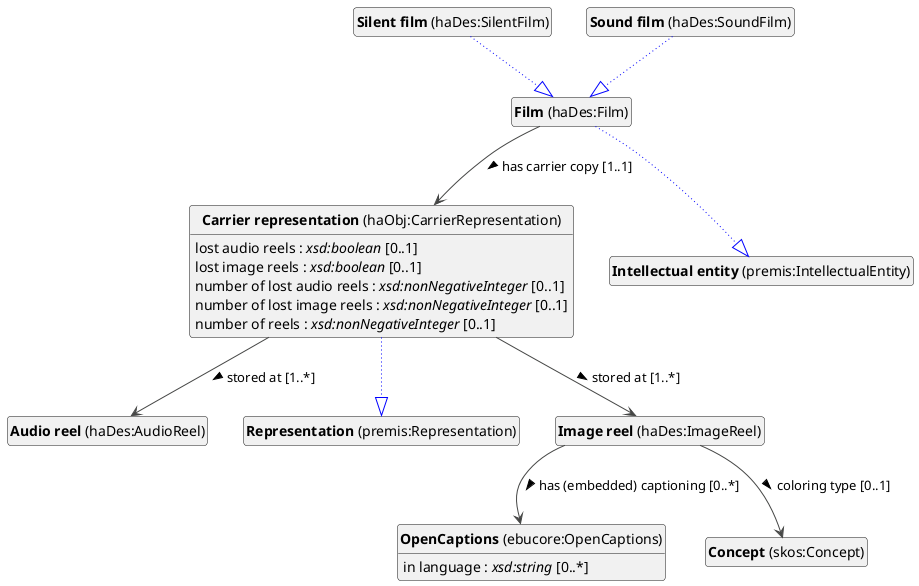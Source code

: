 @startuml
!theme vibrant
skinparam classFontSize 14
!define LIGHTORANGE
skinparam componentStyle uml2
skinparam wrapMessageWidth 1000
skinparam wrapWidth 1000
' skinparam ArrowColor #Maroon
' Remove shadows
skinparam shadowing false
'skinparam linetype polyline
skinparam ArrowMessageAlignment left
top to bottom direction


class "<b>OpenCaptions</b> (ebucore:OpenCaptions)" as ebucore_OpenCaptions [[#ebucore%3AOpenCaptions]]
class "<b>Audio reel</b> (haDes:AudioReel)" as haDes_AudioReel [[#haDes%3AAudioReel]]
class "<b>Carrier representation</b> (haObj:CarrierRepresentation)" as haObj_CarrierRepresentation [[../../audiovisual/en#haObj%3ACarrierRepresentation]]
class "<b>Representation</b> (premis:Representation)" as premis_Representation [[#premis%3ARepresentation]]
class "<b>Concept</b> (skos:Concept)" as skos_Concept [[../../terms/en#skos%3AConcept]]
class "<b>Film</b> (haDes:Film)" as haDes_Film [[#haDes%3AFilm]]
class "<b>Intellectual entity</b> (premis:IntellectualEntity)" as premis_IntellectualEntity [[#premis%3AIntellectualEntity]]
class "<b>Image reel</b> (haDes:ImageReel)" as haDes_ImageReel [[#haDes%3AImageReel]]
class "<b>Silent film</b> (haDes:SilentFilm)" as haDes_SilentFilm [[#haDes%3ASilentFilm]]
class "<b>Film</b> (haDes:Film)" as haDes_Film [[#haDes%3AFilm]]
class "<b>Sound film</b> (haDes:SoundFilm)" as haDes_SoundFilm [[#haDes%3ASoundFilm]]
class "<b>Film</b> (haDes:Film)" as haDes_Film [[#haDes%3AFilm]]


ebucore_OpenCaptions : in language : <i>xsd:string</i> [0..*]




haObj_CarrierRepresentation --|> premis_Representation #blue;line.dotted;text:blue

haObj_CarrierRepresentation : lost audio reels : <i>xsd:boolean</i> [0..1]
haObj_CarrierRepresentation : lost image reels : <i>xsd:boolean</i> [0..1]
haObj_CarrierRepresentation : number of lost audio reels : <i>xsd:nonNegativeInteger</i> [0..1]
haObj_CarrierRepresentation : number of lost image reels : <i>xsd:nonNegativeInteger</i> [0..1]
haObj_CarrierRepresentation : number of reels : <i>xsd:nonNegativeInteger</i> [0..1]
haObj_CarrierRepresentation --> haDes_AudioReel :stored at [1..*]  > 
haObj_CarrierRepresentation --> haDes_ImageReel :stored at [1..*]  > 





haDes_Film --|> premis_IntellectualEntity #blue;line.dotted;text:blue

haDes_Film --> haObj_CarrierRepresentation :has carrier copy [1..1]  > 


haDes_ImageReel --> ebucore_OpenCaptions :has (embedded) captioning [0..*]  > 
haDes_ImageReel --> skos_Concept :coloring type [0..1]  > 

haDes_SilentFilm --|> haDes_Film #blue;line.dotted;text:blue


haDes_SoundFilm --|> haDes_Film #blue;line.dotted;text:blue



hide circle
hide methods
hide empty members
@enduml


